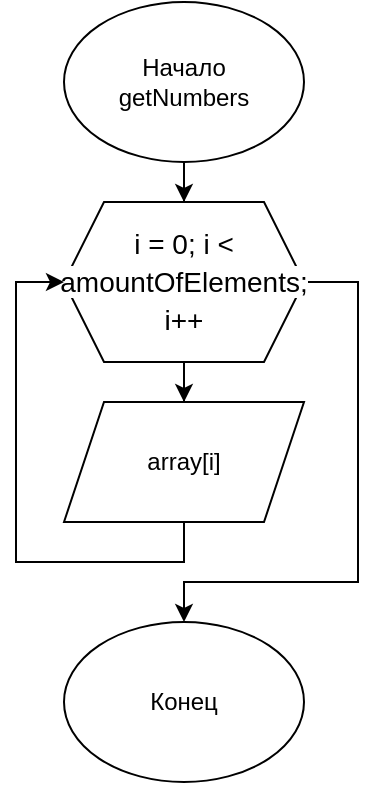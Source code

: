 <mxfile version="21.3.2" type="device">
  <diagram name="Страница 1" id="RqHLZGtPa5drHZvMJIpR">
    <mxGraphModel dx="2074" dy="1148" grid="1" gridSize="10" guides="1" tooltips="1" connect="1" arrows="1" fold="1" page="1" pageScale="1" pageWidth="827" pageHeight="1169" math="0" shadow="0">
      <root>
        <mxCell id="0" />
        <mxCell id="1" parent="0" />
        <mxCell id="hpvnye5f1cv9awkO0Xg6-3" style="edgeStyle=orthogonalEdgeStyle;rounded=0;orthogonalLoop=1;jettySize=auto;html=1;entryX=0.5;entryY=0;entryDx=0;entryDy=0;" edge="1" parent="1" source="hpvnye5f1cv9awkO0Xg6-1" target="hpvnye5f1cv9awkO0Xg6-2">
          <mxGeometry relative="1" as="geometry" />
        </mxCell>
        <mxCell id="hpvnye5f1cv9awkO0Xg6-1" value="Начало&lt;br&gt;getNumbers" style="ellipse;whiteSpace=wrap;html=1;" vertex="1" parent="1">
          <mxGeometry x="354" y="10" width="120" height="80" as="geometry" />
        </mxCell>
        <mxCell id="hpvnye5f1cv9awkO0Xg6-5" style="edgeStyle=orthogonalEdgeStyle;rounded=0;orthogonalLoop=1;jettySize=auto;html=1;entryX=0.5;entryY=0;entryDx=0;entryDy=0;" edge="1" parent="1" source="hpvnye5f1cv9awkO0Xg6-2" target="hpvnye5f1cv9awkO0Xg6-4">
          <mxGeometry relative="1" as="geometry" />
        </mxCell>
        <mxCell id="hpvnye5f1cv9awkO0Xg6-8" style="edgeStyle=orthogonalEdgeStyle;rounded=0;orthogonalLoop=1;jettySize=auto;html=1;entryX=0.5;entryY=0;entryDx=0;entryDy=0;" edge="1" parent="1" source="hpvnye5f1cv9awkO0Xg6-2" target="hpvnye5f1cv9awkO0Xg6-7">
          <mxGeometry relative="1" as="geometry">
            <mxPoint x="420" y="310" as="targetPoint" />
            <Array as="points">
              <mxPoint x="501" y="150" />
              <mxPoint x="501" y="300" />
              <mxPoint x="414" y="300" />
            </Array>
          </mxGeometry>
        </mxCell>
        <mxCell id="hpvnye5f1cv9awkO0Xg6-2" value="&lt;div style=&quot;font-size: 14px; line-height: 19px;&quot;&gt;&lt;span style=&quot;background-color: rgb(255, 255, 255);&quot;&gt;i = 0; i &amp;lt; amountOfElements; i++&lt;/span&gt;&lt;/div&gt;" style="shape=hexagon;perimeter=hexagonPerimeter2;whiteSpace=wrap;html=1;fixedSize=1;" vertex="1" parent="1">
          <mxGeometry x="354" y="110" width="120" height="80" as="geometry" />
        </mxCell>
        <mxCell id="hpvnye5f1cv9awkO0Xg6-6" style="edgeStyle=orthogonalEdgeStyle;rounded=0;orthogonalLoop=1;jettySize=auto;html=1;entryX=0;entryY=0.5;entryDx=0;entryDy=0;" edge="1" parent="1" source="hpvnye5f1cv9awkO0Xg6-4" target="hpvnye5f1cv9awkO0Xg6-2">
          <mxGeometry relative="1" as="geometry">
            <mxPoint x="330" y="150" as="targetPoint" />
            <Array as="points">
              <mxPoint x="414" y="290" />
              <mxPoint x="330" y="290" />
              <mxPoint x="330" y="150" />
            </Array>
          </mxGeometry>
        </mxCell>
        <mxCell id="hpvnye5f1cv9awkO0Xg6-4" value="array[i]" style="shape=parallelogram;perimeter=parallelogramPerimeter;whiteSpace=wrap;html=1;fixedSize=1;" vertex="1" parent="1">
          <mxGeometry x="354" y="210" width="120" height="60" as="geometry" />
        </mxCell>
        <mxCell id="hpvnye5f1cv9awkO0Xg6-7" value="Конец" style="ellipse;whiteSpace=wrap;html=1;" vertex="1" parent="1">
          <mxGeometry x="354" y="320" width="120" height="80" as="geometry" />
        </mxCell>
      </root>
    </mxGraphModel>
  </diagram>
</mxfile>
